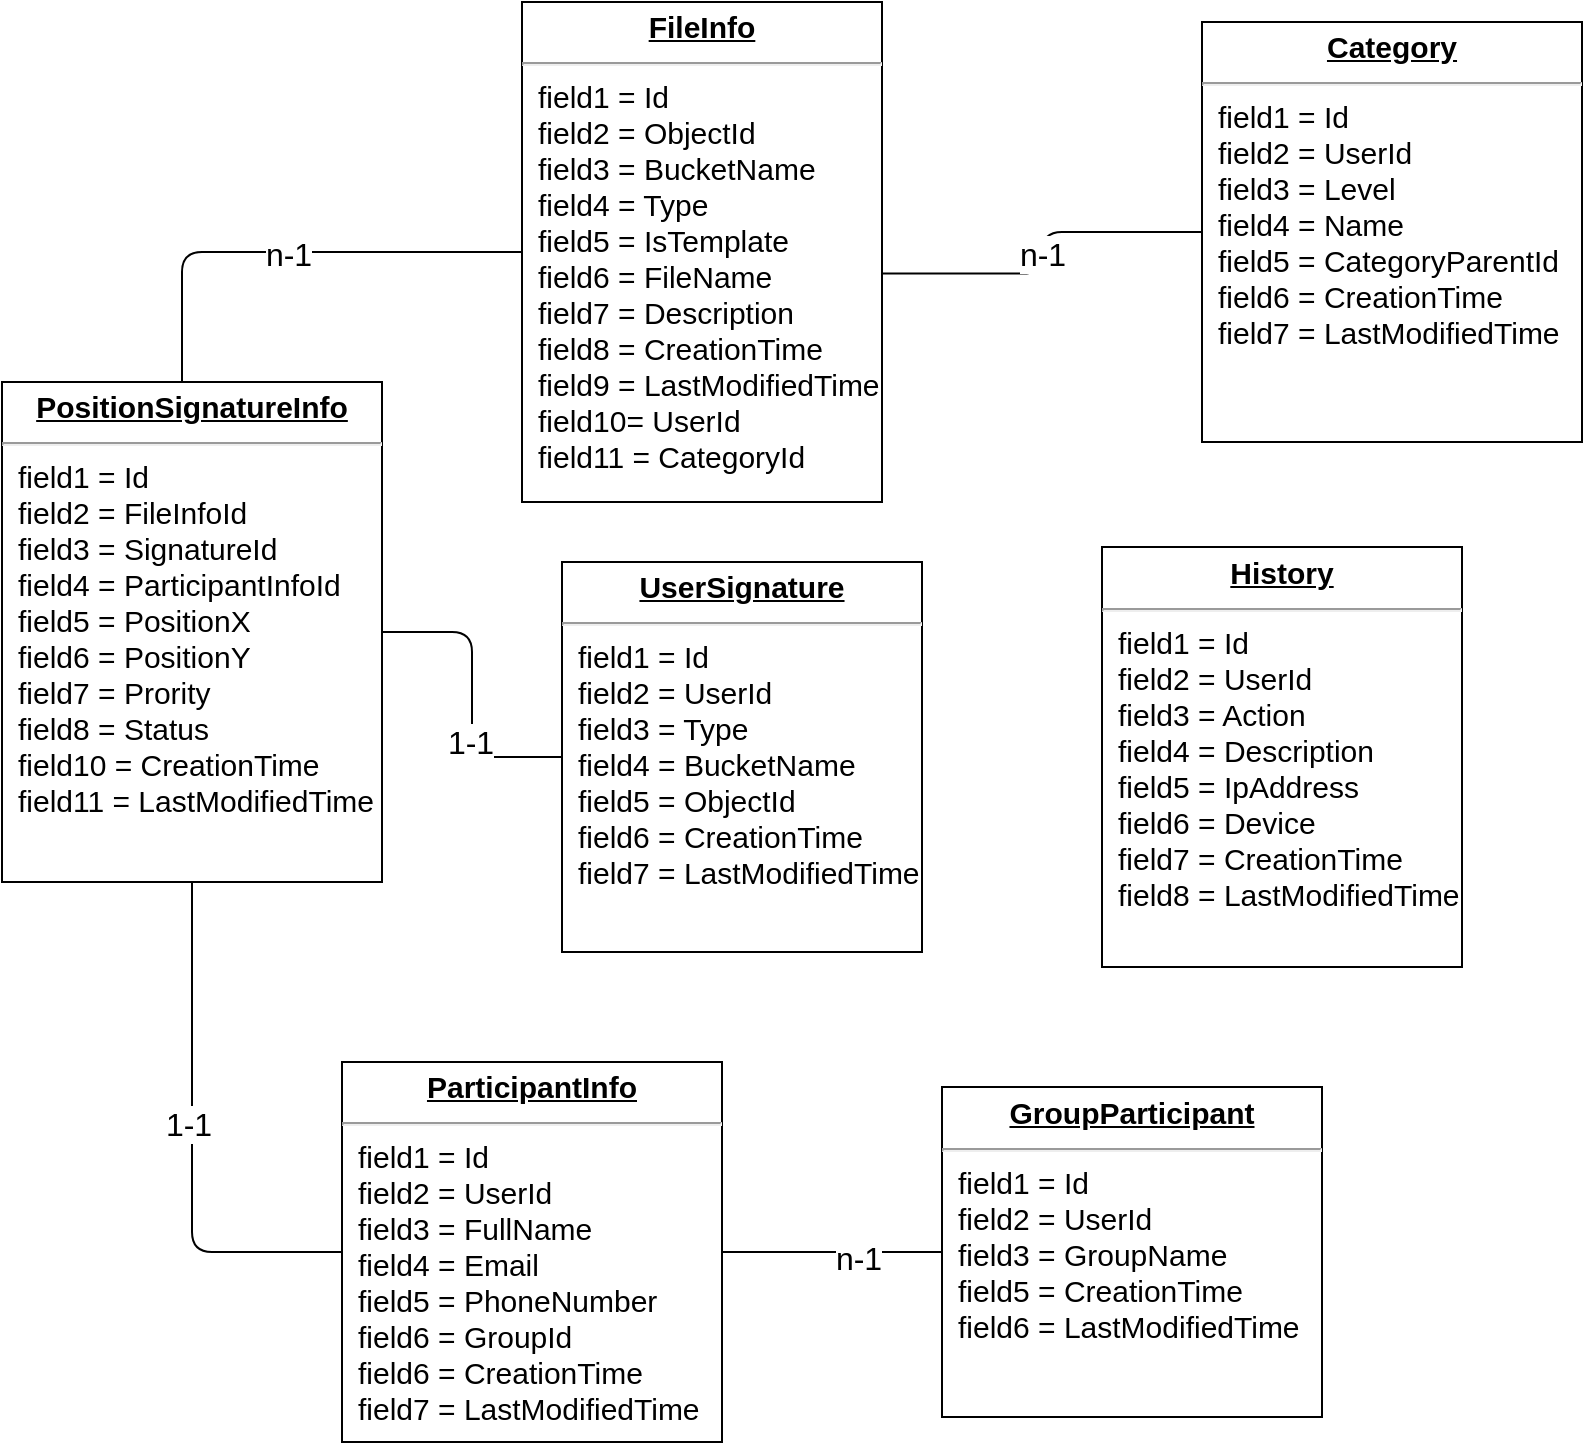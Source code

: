 <mxfile version="14.6.6" type="github">
  <diagram name="Page-1" id="a7904f86-f2b4-8e86-fa97-74104820619b">
    <mxGraphModel dx="1422" dy="762" grid="1" gridSize="10" guides="1" tooltips="1" connect="1" arrows="1" fold="1" page="1" pageScale="1" pageWidth="1100" pageHeight="850" background="#ffffff" math="0" shadow="0">
      <root>
        <mxCell id="0" />
        <mxCell id="1" parent="0" />
        <mxCell id="24794b860abc3c2d-19" value="&lt;p style=&quot;margin: 4px 0px 0px ; text-align: center ; text-decoration: underline ; font-size: 15px&quot;&gt;&lt;b style=&quot;font-size: 15px&quot;&gt;FileInfo&lt;/b&gt;&lt;/p&gt;&lt;hr style=&quot;font-size: 15px&quot;&gt;&lt;p style=&quot;margin: 0px 0px 0px 8px ; font-size: 15px&quot;&gt;field1 = Id&lt;br style=&quot;font-size: 15px&quot;&gt;field2 = ObjectId&lt;br style=&quot;font-size: 15px&quot;&gt;field3 = BucketName&lt;/p&gt;&lt;p style=&quot;margin: 0px 0px 0px 8px ; font-size: 15px&quot;&gt;field4 = Type&lt;/p&gt;&lt;p style=&quot;margin: 0px 0px 0px 8px ; font-size: 15px&quot;&gt;field5 = IsTemplate&lt;/p&gt;&lt;p style=&quot;margin: 0px 0px 0px 8px ; font-size: 15px&quot;&gt;field6 = FileName&lt;/p&gt;&lt;p style=&quot;margin: 0px 0px 0px 8px ; font-size: 15px&quot;&gt;field7 = Description&amp;nbsp;&lt;/p&gt;&lt;p style=&quot;margin: 0px 0px 0px 8px ; font-size: 15px&quot;&gt;field8 = CreationTime&lt;br style=&quot;font-size: 15px&quot;&gt;&lt;/p&gt;&lt;p style=&quot;margin: 0px 0px 0px 8px ; font-size: 15px&quot;&gt;field9 = LastModifiedTime&lt;br&gt;field10= UserId&lt;br&gt;&lt;/p&gt;&lt;p style=&quot;margin: 0px 0px 0px 8px ; font-size: 15px&quot;&gt;field11 = CategoryId&lt;/p&gt;" style="verticalAlign=top;align=left;overflow=fill;fontSize=15;fontFamily=Helvetica;html=1;rounded=0;shadow=0;comic=0;labelBackgroundColor=none;strokeWidth=1;glass=0;treeFolding=0;container=0;" parent="1" vertex="1">
          <mxGeometry x="290" width="180" height="250" as="geometry" />
        </mxCell>
        <mxCell id="4iH1GzRxDfgeXJONlSuH-14" style="edgeStyle=orthogonalEdgeStyle;rounded=1;orthogonalLoop=1;jettySize=auto;html=1;entryX=1;entryY=0.5;entryDx=0;entryDy=0;fontSize=15;endArrow=none;endFill=0;strokeColor=#000000;" parent="1" source="24794b860abc3c2d-20" target="4iH1GzRxDfgeXJONlSuH-5" edge="1">
          <mxGeometry relative="1" as="geometry" />
        </mxCell>
        <mxCell id="1H7NEXoze2BRk3iZabZf-3" value="1-1" style="edgeLabel;html=1;align=center;verticalAlign=middle;resizable=0;points=[];fontSize=16;" parent="4iH1GzRxDfgeXJONlSuH-14" vertex="1" connectable="0">
          <mxGeometry x="-0.306" y="1" relative="1" as="geometry">
            <mxPoint as="offset" />
          </mxGeometry>
        </mxCell>
        <mxCell id="24794b860abc3c2d-20" value="&lt;p style=&quot;margin: 4px 0px 0px ; text-align: center ; text-decoration: underline ; font-size: 15px&quot;&gt;&lt;b style=&quot;font-size: 15px&quot;&gt;UserSignature&lt;/b&gt;&lt;/p&gt;&lt;hr style=&quot;font-size: 15px&quot;&gt;&lt;p style=&quot;margin: 0px 0px 0px 8px ; font-size: 15px&quot;&gt;field1 = Id&lt;br style=&quot;font-size: 15px&quot;&gt;field2 = UserId&lt;br style=&quot;font-size: 15px&quot;&gt;field3 = Type&lt;/p&gt;&lt;p style=&quot;margin: 0px 0px 0px 8px ; font-size: 15px&quot;&gt;field4 = BucketName&lt;/p&gt;&lt;p style=&quot;margin: 0px 0px 0px 8px ; font-size: 15px&quot;&gt;field5 = ObjectId&lt;br style=&quot;font-size: 15px&quot;&gt;&lt;/p&gt;&lt;p style=&quot;margin: 0px 0px 0px 8px&quot;&gt;field6 = CreationTime&lt;br&gt;&lt;/p&gt;&lt;p style=&quot;margin: 0px 0px 0px 8px&quot;&gt;field7 = LastModifiedTime&lt;/p&gt;" style="verticalAlign=top;align=left;overflow=fill;fontSize=15;fontFamily=Helvetica;html=1;rounded=0;shadow=0;comic=0;labelBackgroundColor=none;strokeWidth=1" parent="1" vertex="1">
          <mxGeometry x="310" y="280" width="180" height="195" as="geometry" />
        </mxCell>
        <mxCell id="24794b860abc3c2d-24" value="&lt;p style=&quot;margin: 4px 0px 0px ; text-align: center ; text-decoration: underline ; font-size: 15px&quot;&gt;&lt;b style=&quot;font-size: 15px&quot;&gt;ParticipantInfo&lt;/b&gt;&lt;/p&gt;&lt;hr style=&quot;font-size: 15px&quot;&gt;&lt;p style=&quot;margin: 0px 0px 0px 8px ; font-size: 15px&quot;&gt;field1 = Id&lt;br style=&quot;font-size: 15px&quot;&gt;field2 = UserId&lt;br style=&quot;font-size: 15px&quot;&gt;field3 = FullName&lt;/p&gt;&lt;p style=&quot;margin: 0px 0px 0px 8px ; font-size: 15px&quot;&gt;field4 = Email&lt;br style=&quot;font-size: 15px&quot;&gt;&lt;/p&gt;&lt;p style=&quot;margin: 0px 0px 0px 8px ; font-size: 15px&quot;&gt;field5 = PhoneNumber&lt;br style=&quot;font-size: 15px&quot;&gt;&lt;/p&gt;&lt;p style=&quot;margin: 0px 0px 0px 8px ; font-size: 15px&quot;&gt;field6 = GroupId&lt;/p&gt;&lt;p style=&quot;margin: 0px 0px 0px 8px&quot;&gt;field6 = CreationTime&lt;br&gt;&lt;/p&gt;&lt;p style=&quot;margin: 0px 0px 0px 8px&quot;&gt;field7 = LastModifiedTime&lt;/p&gt;" style="verticalAlign=top;align=left;overflow=fill;fontSize=15;fontFamily=Helvetica;html=1;rounded=0;shadow=0;comic=0;labelBackgroundColor=none;strokeWidth=1" parent="1" vertex="1">
          <mxGeometry x="200" y="530" width="190" height="190" as="geometry" />
        </mxCell>
        <mxCell id="aI2OcYRLoV-RraJJ0wEz-4" value="n-1" style="edgeStyle=orthogonalEdgeStyle;rounded=1;orthogonalLoop=1;jettySize=auto;html=1;entryX=1;entryY=0.543;entryDx=0;entryDy=0;entryPerimeter=0;endArrow=none;endFill=0;fontSize=16;" parent="1" source="24794b860abc3c2d-26" target="24794b860abc3c2d-19" edge="1">
          <mxGeometry relative="1" as="geometry" />
        </mxCell>
        <mxCell id="24794b860abc3c2d-26" value="&lt;p style=&quot;margin: 4px 0px 0px ; text-align: center ; text-decoration: underline ; font-size: 15px&quot;&gt;&lt;b style=&quot;font-size: 15px&quot;&gt;Category&lt;/b&gt;&lt;/p&gt;&lt;hr style=&quot;font-size: 15px&quot;&gt;&lt;p style=&quot;margin: 0px 0px 0px 8px ; font-size: 15px&quot;&gt;field1 = Id&lt;br style=&quot;font-size: 15px&quot;&gt;field2 = UserId&lt;br style=&quot;font-size: 15px&quot;&gt;field3 = Level&lt;/p&gt;&lt;p style=&quot;margin: 0px 0px 0px 8px ; font-size: 15px&quot;&gt;field4 = Name&lt;br style=&quot;font-size: 15px&quot;&gt;&lt;/p&gt;&lt;p style=&quot;margin: 0px 0px 0px 8px ; font-size: 15px&quot;&gt;field5 = CategoryParentId&lt;/p&gt;&lt;p style=&quot;margin: 0px 0px 0px 8px&quot;&gt;field6 = CreationTime&lt;br&gt;&lt;/p&gt;&lt;p style=&quot;margin: 0px 0px 0px 8px&quot;&gt;field7 = LastModifiedTime&lt;/p&gt;" style="verticalAlign=top;align=left;overflow=fill;fontSize=15;fontFamily=Helvetica;html=1;rounded=0;shadow=0;comic=0;labelBackgroundColor=none;strokeWidth=1" parent="1" vertex="1">
          <mxGeometry x="630" y="10" width="190" height="210" as="geometry" />
        </mxCell>
        <mxCell id="aI2OcYRLoV-RraJJ0wEz-7" value="n-1" style="edgeStyle=orthogonalEdgeStyle;rounded=1;orthogonalLoop=1;jettySize=auto;entryX=0;entryY=0.5;entryDx=0;entryDy=0;endArrow=none;endFill=0;fontSize=16;spacingTop=1;spacingLeft=0;html=1;" parent="1" source="4iH1GzRxDfgeXJONlSuH-5" target="24794b860abc3c2d-19" edge="1">
          <mxGeometry relative="1" as="geometry">
            <Array as="points">
              <mxPoint x="120" y="125" />
            </Array>
          </mxGeometry>
        </mxCell>
        <mxCell id="aI2OcYRLoV-RraJJ0wEz-11" style="edgeStyle=orthogonalEdgeStyle;rounded=1;orthogonalLoop=1;jettySize=auto;html=1;entryX=0;entryY=0.5;entryDx=0;entryDy=0;endArrow=none;endFill=0;" parent="1" source="4iH1GzRxDfgeXJONlSuH-5" target="24794b860abc3c2d-24" edge="1">
          <mxGeometry relative="1" as="geometry" />
        </mxCell>
        <mxCell id="1H7NEXoze2BRk3iZabZf-1" value="1-1" style="edgeLabel;html=1;align=center;verticalAlign=middle;resizable=0;points=[];fontSize=16;" parent="aI2OcYRLoV-RraJJ0wEz-11" vertex="1" connectable="0">
          <mxGeometry x="-0.073" y="-2" relative="1" as="geometry">
            <mxPoint as="offset" />
          </mxGeometry>
        </mxCell>
        <mxCell id="4iH1GzRxDfgeXJONlSuH-5" value="&lt;p style=&quot;margin: 4px 0px 0px ; text-align: center ; text-decoration: underline ; font-size: 15px&quot;&gt;&lt;b style=&quot;font-size: 15px&quot;&gt;PositionSignatureInfo&lt;/b&gt;&lt;/p&gt;&lt;hr style=&quot;font-size: 15px&quot;&gt;&lt;p style=&quot;margin: 0px 0px 0px 8px ; font-size: 15px&quot;&gt;field1 = Id&lt;br style=&quot;font-size: 15px&quot;&gt;field2 = FileInfoId&lt;/p&gt;&lt;p style=&quot;margin: 0px 0px 0px 8px&quot;&gt;field3 = SignatureId&lt;/p&gt;&lt;p style=&quot;margin: 0px 0px 0px 8px&quot;&gt;field4 = ParticipantInfoId&lt;/p&gt;&lt;p style=&quot;margin: 0px 0px 0px 8px ; font-size: 15px&quot;&gt;field5 = PositionX&lt;/p&gt;&lt;p style=&quot;margin: 0px 0px 0px 8px ; font-size: 15px&quot;&gt;field6 = PositionY&lt;/p&gt;&lt;p style=&quot;margin: 0px 0px 0px 8px ; font-size: 15px&quot;&gt;field7 = Prority&lt;br&gt;&lt;/p&gt;&lt;p style=&quot;margin: 0px 0px 0px 8px ; font-size: 15px&quot;&gt;field8 = Status&lt;/p&gt;&lt;p style=&quot;margin: 0px 0px 0px 8px&quot;&gt;field10 = CreationTime&lt;br&gt;&lt;/p&gt;&lt;p style=&quot;margin: 0px 0px 0px 8px&quot;&gt;field11 = LastModifiedTime&lt;/p&gt;&lt;p style=&quot;margin: 0px 0px 0px 8px&quot;&gt;&lt;br&gt;&lt;/p&gt;" style="verticalAlign=top;align=left;overflow=fill;fontSize=15;fontFamily=Helvetica;html=1;rounded=0;shadow=0;comic=0;labelBackgroundColor=none;strokeWidth=1" parent="1" vertex="1">
          <mxGeometry x="30" y="190" width="190" height="250" as="geometry" />
        </mxCell>
        <mxCell id="aI2OcYRLoV-RraJJ0wEz-3" style="edgeStyle=orthogonalEdgeStyle;rounded=1;orthogonalLoop=1;jettySize=auto;html=1;exitX=0;exitY=0.5;exitDx=0;exitDy=0;endArrow=none;endFill=0;" parent="1" source="aI2OcYRLoV-RraJJ0wEz-2" target="24794b860abc3c2d-24" edge="1">
          <mxGeometry relative="1" as="geometry" />
        </mxCell>
        <mxCell id="1H7NEXoze2BRk3iZabZf-2" value="n-1" style="edgeLabel;html=1;align=center;verticalAlign=middle;resizable=0;points=[];fontSize=16;" parent="aI2OcYRLoV-RraJJ0wEz-3" vertex="1" connectable="0">
          <mxGeometry x="-0.229" y="3" relative="1" as="geometry">
            <mxPoint as="offset" />
          </mxGeometry>
        </mxCell>
        <mxCell id="aI2OcYRLoV-RraJJ0wEz-2" value="&lt;p style=&quot;margin: 4px 0px 0px ; text-align: center ; text-decoration: underline ; font-size: 15px&quot;&gt;&lt;b style=&quot;font-size: 15px&quot;&gt;GroupParticipant&lt;/b&gt;&lt;/p&gt;&lt;hr style=&quot;font-size: 15px&quot;&gt;&lt;p style=&quot;margin: 0px 0px 0px 8px ; font-size: 15px&quot;&gt;field1 = Id&lt;br style=&quot;font-size: 15px&quot;&gt;field2 = UserId&lt;br style=&quot;font-size: 15px&quot;&gt;field3 = GroupName&lt;/p&gt;&lt;p style=&quot;margin: 0px 0px 0px 8px&quot;&gt;field5 = CreationTime&lt;br&gt;&lt;/p&gt;&lt;p style=&quot;margin: 0px 0px 0px 8px&quot;&gt;field6 = LastModifiedTime&lt;/p&gt;" style="verticalAlign=top;align=left;overflow=fill;fontSize=15;fontFamily=Helvetica;html=1;rounded=0;shadow=0;comic=0;labelBackgroundColor=none;strokeWidth=1" parent="1" vertex="1">
          <mxGeometry x="500" y="542.5" width="190" height="165" as="geometry" />
        </mxCell>
        <mxCell id="aI2OcYRLoV-RraJJ0wEz-12" value="&lt;p style=&quot;margin: 4px 0px 0px ; text-align: center ; text-decoration: underline ; font-size: 15px&quot;&gt;&lt;b&gt;History&lt;/b&gt;&lt;/p&gt;&lt;hr style=&quot;font-size: 15px&quot;&gt;&lt;p style=&quot;margin: 0px 0px 0px 8px ; font-size: 15px&quot;&gt;field1 = Id&lt;br style=&quot;font-size: 15px&quot;&gt;field2 = UserId&lt;br style=&quot;font-size: 15px&quot;&gt;field3 = Action&lt;/p&gt;&lt;p style=&quot;margin: 0px 0px 0px 8px ; font-size: 15px&quot;&gt;field4 = Description&lt;/p&gt;&lt;p style=&quot;margin: 0px 0px 0px 8px ; font-size: 15px&quot;&gt;field5 = IpAddress&lt;br&gt;&lt;/p&gt;&lt;p style=&quot;margin: 0px 0px 0px 8px ; font-size: 15px&quot;&gt;field6 = Device&lt;br&gt;&lt;/p&gt;&lt;p style=&quot;margin: 0px 0px 0px 8px ; font-size: 15px&quot;&gt;field7 = CreationTime&lt;br style=&quot;font-size: 15px&quot;&gt;&lt;/p&gt;&lt;p style=&quot;margin: 0px 0px 0px 8px ; font-size: 15px&quot;&gt;field8 = LastModifiedTime&lt;br&gt;&lt;br&gt;&lt;/p&gt;" style="verticalAlign=top;align=left;overflow=fill;fontSize=15;fontFamily=Helvetica;html=1;rounded=0;shadow=0;comic=0;labelBackgroundColor=none;strokeWidth=1;glass=0;treeFolding=0;container=0;" parent="1" vertex="1">
          <mxGeometry x="580" y="272.5" width="180" height="210" as="geometry" />
        </mxCell>
      </root>
    </mxGraphModel>
  </diagram>
</mxfile>
